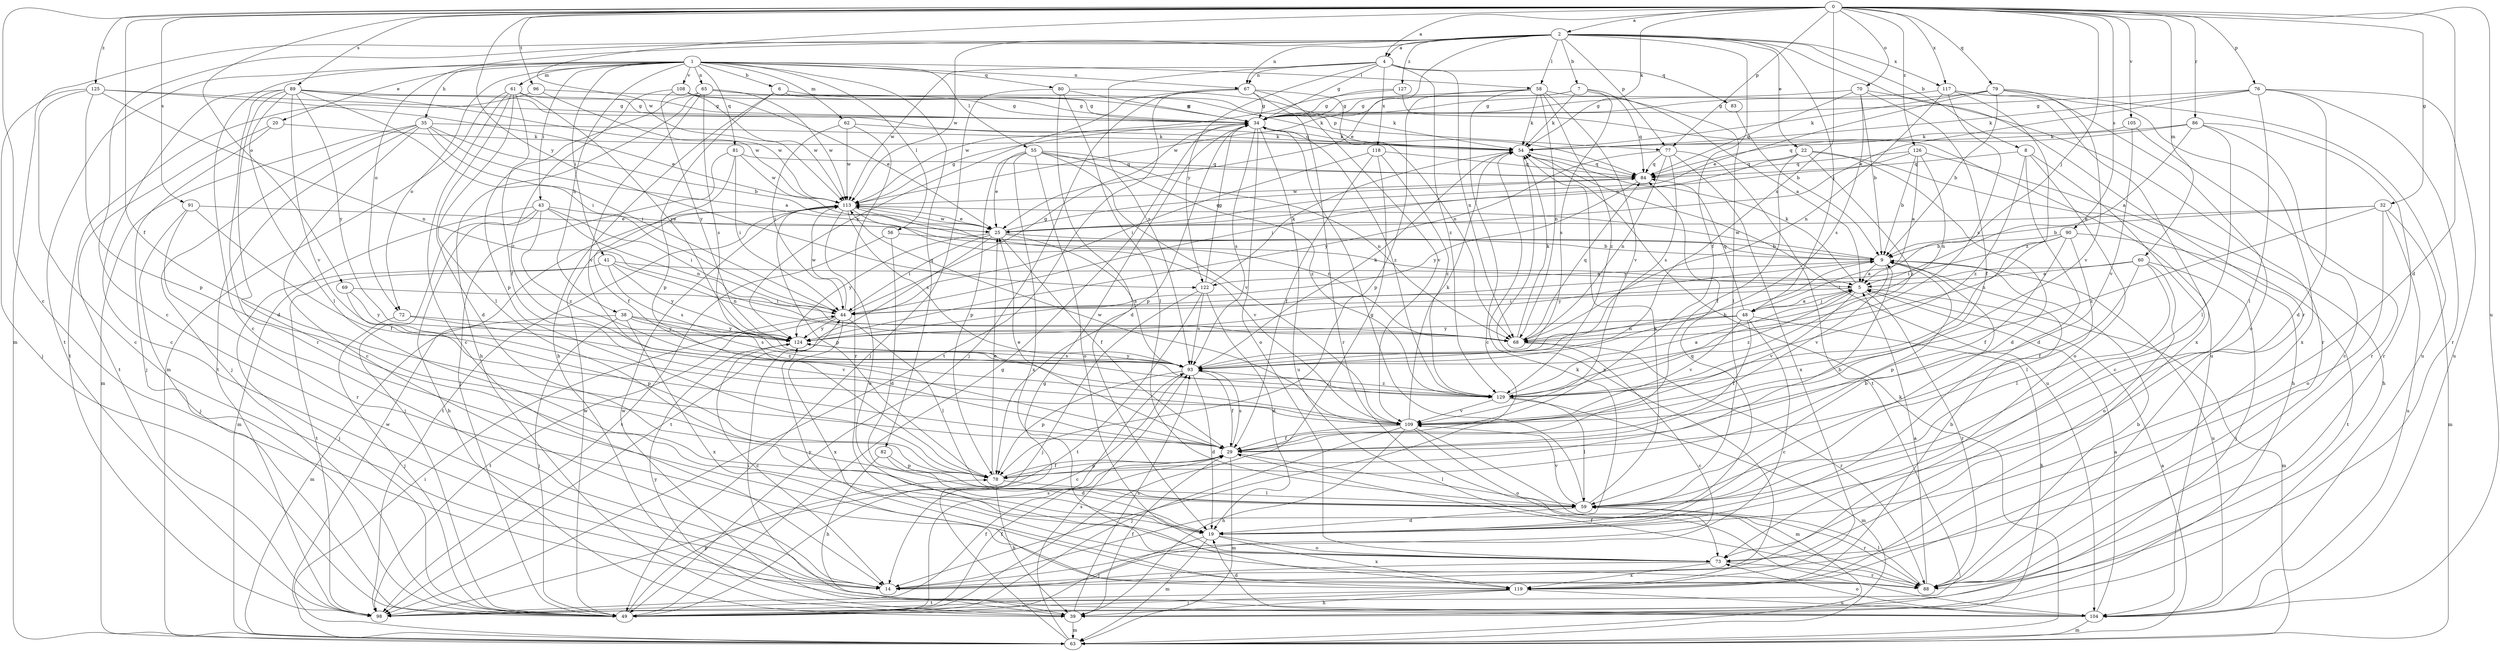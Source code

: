 strict digraph  {
0;
1;
2;
4;
5;
6;
7;
8;
9;
14;
19;
20;
22;
25;
29;
32;
34;
35;
38;
39;
41;
43;
44;
48;
49;
54;
55;
56;
58;
59;
60;
61;
62;
63;
65;
67;
68;
69;
70;
72;
73;
76;
77;
78;
79;
80;
81;
82;
83;
84;
86;
88;
89;
90;
91;
93;
96;
98;
104;
105;
108;
109;
113;
117;
118;
119;
122;
124;
125;
126;
127;
129;
0 -> 2  [label=a];
0 -> 4  [label=a];
0 -> 14  [label=c];
0 -> 19  [label=d];
0 -> 29  [label=f];
0 -> 32  [label=g];
0 -> 48  [label=j];
0 -> 54  [label=k];
0 -> 60  [label=m];
0 -> 69  [label=o];
0 -> 70  [label=o];
0 -> 76  [label=p];
0 -> 77  [label=p];
0 -> 79  [label=q];
0 -> 86  [label=r];
0 -> 89  [label=s];
0 -> 90  [label=s];
0 -> 91  [label=s];
0 -> 93  [label=s];
0 -> 96  [label=t];
0 -> 104  [label=u];
0 -> 105  [label=v];
0 -> 113  [label=w];
0 -> 117  [label=x];
0 -> 122  [label=y];
0 -> 125  [label=z];
0 -> 126  [label=z];
1 -> 6  [label=b];
1 -> 14  [label=c];
1 -> 20  [label=e];
1 -> 35  [label=h];
1 -> 38  [label=h];
1 -> 41  [label=i];
1 -> 43  [label=i];
1 -> 55  [label=l];
1 -> 56  [label=l];
1 -> 58  [label=l];
1 -> 61  [label=m];
1 -> 62  [label=m];
1 -> 65  [label=n];
1 -> 67  [label=n];
1 -> 72  [label=o];
1 -> 80  [label=q];
1 -> 81  [label=q];
1 -> 82  [label=q];
1 -> 98  [label=t];
1 -> 108  [label=v];
2 -> 4  [label=a];
2 -> 7  [label=b];
2 -> 8  [label=b];
2 -> 14  [label=c];
2 -> 22  [label=e];
2 -> 25  [label=e];
2 -> 29  [label=f];
2 -> 48  [label=j];
2 -> 58  [label=l];
2 -> 63  [label=m];
2 -> 67  [label=n];
2 -> 72  [label=o];
2 -> 77  [label=p];
2 -> 88  [label=r];
2 -> 113  [label=w];
2 -> 117  [label=x];
2 -> 127  [label=z];
4 -> 34  [label=g];
4 -> 67  [label=n];
4 -> 68  [label=n];
4 -> 83  [label=q];
4 -> 93  [label=s];
4 -> 113  [label=w];
4 -> 118  [label=x];
4 -> 122  [label=y];
4 -> 129  [label=z];
5 -> 44  [label=i];
5 -> 48  [label=j];
5 -> 54  [label=k];
5 -> 63  [label=m];
5 -> 88  [label=r];
5 -> 109  [label=v];
5 -> 129  [label=z];
6 -> 34  [label=g];
6 -> 39  [label=h];
6 -> 77  [label=p];
6 -> 78  [label=p];
7 -> 34  [label=g];
7 -> 54  [label=k];
7 -> 59  [label=l];
7 -> 84  [label=q];
7 -> 93  [label=s];
7 -> 113  [label=w];
8 -> 14  [label=c];
8 -> 19  [label=d];
8 -> 73  [label=o];
8 -> 84  [label=q];
8 -> 129  [label=z];
9 -> 5  [label=a];
9 -> 78  [label=p];
9 -> 104  [label=u];
9 -> 109  [label=v];
9 -> 113  [label=w];
9 -> 122  [label=y];
9 -> 124  [label=y];
14 -> 54  [label=k];
19 -> 49  [label=j];
19 -> 63  [label=m];
19 -> 73  [label=o];
19 -> 84  [label=q];
19 -> 119  [label=x];
20 -> 49  [label=j];
20 -> 54  [label=k];
20 -> 98  [label=t];
22 -> 19  [label=d];
22 -> 29  [label=f];
22 -> 39  [label=h];
22 -> 44  [label=i];
22 -> 84  [label=q];
22 -> 129  [label=z];
25 -> 9  [label=b];
25 -> 29  [label=f];
25 -> 44  [label=i];
25 -> 84  [label=q];
25 -> 93  [label=s];
25 -> 98  [label=t];
25 -> 113  [label=w];
25 -> 124  [label=y];
29 -> 25  [label=e];
29 -> 59  [label=l];
29 -> 63  [label=m];
29 -> 78  [label=p];
29 -> 93  [label=s];
32 -> 9  [label=b];
32 -> 25  [label=e];
32 -> 63  [label=m];
32 -> 73  [label=o];
32 -> 104  [label=u];
32 -> 129  [label=z];
34 -> 54  [label=k];
34 -> 73  [label=o];
34 -> 78  [label=p];
34 -> 93  [label=s];
34 -> 104  [label=u];
34 -> 129  [label=z];
35 -> 5  [label=a];
35 -> 9  [label=b];
35 -> 14  [label=c];
35 -> 44  [label=i];
35 -> 49  [label=j];
35 -> 54  [label=k];
35 -> 63  [label=m];
35 -> 98  [label=t];
38 -> 49  [label=j];
38 -> 63  [label=m];
38 -> 93  [label=s];
38 -> 119  [label=x];
38 -> 124  [label=y];
38 -> 129  [label=z];
39 -> 29  [label=f];
39 -> 63  [label=m];
39 -> 93  [label=s];
39 -> 113  [label=w];
41 -> 5  [label=a];
41 -> 49  [label=j];
41 -> 68  [label=n];
41 -> 93  [label=s];
41 -> 98  [label=t];
41 -> 124  [label=y];
43 -> 25  [label=e];
43 -> 39  [label=h];
43 -> 44  [label=i];
43 -> 49  [label=j];
43 -> 63  [label=m];
43 -> 68  [label=n];
43 -> 129  [label=z];
44 -> 34  [label=g];
44 -> 59  [label=l];
44 -> 98  [label=t];
44 -> 113  [label=w];
44 -> 119  [label=x];
44 -> 124  [label=y];
48 -> 5  [label=a];
48 -> 14  [label=c];
48 -> 29  [label=f];
48 -> 39  [label=h];
48 -> 68  [label=n];
48 -> 84  [label=q];
48 -> 109  [label=v];
48 -> 124  [label=y];
49 -> 29  [label=f];
49 -> 34  [label=g];
49 -> 78  [label=p];
49 -> 93  [label=s];
49 -> 113  [label=w];
54 -> 84  [label=q];
54 -> 104  [label=u];
54 -> 119  [label=x];
55 -> 25  [label=e];
55 -> 68  [label=n];
55 -> 73  [label=o];
55 -> 78  [label=p];
55 -> 84  [label=q];
55 -> 109  [label=v];
55 -> 119  [label=x];
55 -> 129  [label=z];
56 -> 9  [label=b];
56 -> 19  [label=d];
56 -> 98  [label=t];
58 -> 5  [label=a];
58 -> 14  [label=c];
58 -> 34  [label=g];
58 -> 54  [label=k];
58 -> 68  [label=n];
58 -> 78  [label=p];
58 -> 109  [label=v];
58 -> 129  [label=z];
59 -> 9  [label=b];
59 -> 19  [label=d];
59 -> 34  [label=g];
59 -> 54  [label=k];
59 -> 88  [label=r];
59 -> 109  [label=v];
60 -> 5  [label=a];
60 -> 29  [label=f];
60 -> 44  [label=i];
60 -> 49  [label=j];
60 -> 59  [label=l];
60 -> 73  [label=o];
61 -> 14  [label=c];
61 -> 19  [label=d];
61 -> 29  [label=f];
61 -> 34  [label=g];
61 -> 59  [label=l];
61 -> 63  [label=m];
61 -> 124  [label=y];
62 -> 44  [label=i];
62 -> 54  [label=k];
62 -> 88  [label=r];
62 -> 113  [label=w];
63 -> 5  [label=a];
63 -> 34  [label=g];
63 -> 44  [label=i];
63 -> 54  [label=k];
63 -> 93  [label=s];
63 -> 113  [label=w];
65 -> 34  [label=g];
65 -> 39  [label=h];
65 -> 54  [label=k];
65 -> 78  [label=p];
65 -> 93  [label=s];
65 -> 109  [label=v];
65 -> 113  [label=w];
67 -> 34  [label=g];
67 -> 49  [label=j];
67 -> 68  [label=n];
67 -> 88  [label=r];
67 -> 98  [label=t];
67 -> 109  [label=v];
67 -> 124  [label=y];
68 -> 14  [label=c];
68 -> 54  [label=k];
68 -> 84  [label=q];
68 -> 88  [label=r];
69 -> 44  [label=i];
69 -> 78  [label=p];
69 -> 124  [label=y];
70 -> 9  [label=b];
70 -> 29  [label=f];
70 -> 34  [label=g];
70 -> 84  [label=q];
70 -> 88  [label=r];
70 -> 93  [label=s];
72 -> 49  [label=j];
72 -> 109  [label=v];
72 -> 124  [label=y];
73 -> 14  [label=c];
73 -> 88  [label=r];
73 -> 119  [label=x];
73 -> 124  [label=y];
76 -> 19  [label=d];
76 -> 25  [label=e];
76 -> 34  [label=g];
76 -> 54  [label=k];
76 -> 59  [label=l];
76 -> 88  [label=r];
76 -> 104  [label=u];
77 -> 68  [label=n];
77 -> 84  [label=q];
77 -> 93  [label=s];
77 -> 98  [label=t];
77 -> 119  [label=x];
77 -> 124  [label=y];
78 -> 9  [label=b];
78 -> 25  [label=e];
78 -> 29  [label=f];
78 -> 39  [label=h];
78 -> 59  [label=l];
79 -> 9  [label=b];
79 -> 25  [label=e];
79 -> 34  [label=g];
79 -> 54  [label=k];
79 -> 104  [label=u];
79 -> 109  [label=v];
79 -> 119  [label=x];
80 -> 19  [label=d];
80 -> 34  [label=g];
80 -> 49  [label=j];
80 -> 54  [label=k];
80 -> 59  [label=l];
81 -> 29  [label=f];
81 -> 44  [label=i];
81 -> 49  [label=j];
81 -> 84  [label=q];
81 -> 113  [label=w];
82 -> 19  [label=d];
82 -> 39  [label=h];
82 -> 78  [label=p];
83 -> 9  [label=b];
84 -> 113  [label=w];
84 -> 124  [label=y];
86 -> 5  [label=a];
86 -> 14  [label=c];
86 -> 54  [label=k];
86 -> 59  [label=l];
86 -> 84  [label=q];
86 -> 88  [label=r];
88 -> 5  [label=a];
88 -> 9  [label=b];
88 -> 29  [label=f];
88 -> 59  [label=l];
89 -> 14  [label=c];
89 -> 19  [label=d];
89 -> 34  [label=g];
89 -> 44  [label=i];
89 -> 59  [label=l];
89 -> 84  [label=q];
89 -> 88  [label=r];
89 -> 109  [label=v];
89 -> 113  [label=w];
89 -> 124  [label=y];
90 -> 9  [label=b];
90 -> 29  [label=f];
90 -> 44  [label=i];
90 -> 59  [label=l];
90 -> 68  [label=n];
90 -> 98  [label=t];
91 -> 25  [label=e];
91 -> 29  [label=f];
91 -> 49  [label=j];
91 -> 88  [label=r];
93 -> 9  [label=b];
93 -> 14  [label=c];
93 -> 19  [label=d];
93 -> 29  [label=f];
93 -> 54  [label=k];
93 -> 78  [label=p];
93 -> 124  [label=y];
93 -> 129  [label=z];
96 -> 34  [label=g];
96 -> 98  [label=t];
96 -> 113  [label=w];
98 -> 29  [label=f];
104 -> 5  [label=a];
104 -> 19  [label=d];
104 -> 44  [label=i];
104 -> 63  [label=m];
104 -> 73  [label=o];
104 -> 124  [label=y];
105 -> 54  [label=k];
105 -> 88  [label=r];
105 -> 109  [label=v];
108 -> 25  [label=e];
108 -> 34  [label=g];
108 -> 113  [label=w];
108 -> 124  [label=y];
108 -> 129  [label=z];
109 -> 29  [label=f];
109 -> 39  [label=h];
109 -> 49  [label=j];
109 -> 54  [label=k];
109 -> 63  [label=m];
109 -> 73  [label=o];
109 -> 113  [label=w];
113 -> 25  [label=e];
113 -> 34  [label=g];
113 -> 68  [label=n];
113 -> 73  [label=o];
113 -> 78  [label=p];
113 -> 93  [label=s];
113 -> 98  [label=t];
113 -> 109  [label=v];
117 -> 34  [label=g];
117 -> 68  [label=n];
117 -> 73  [label=o];
117 -> 93  [label=s];
117 -> 119  [label=x];
117 -> 129  [label=z];
118 -> 29  [label=f];
118 -> 44  [label=i];
118 -> 49  [label=j];
118 -> 84  [label=q];
118 -> 129  [label=z];
119 -> 9  [label=b];
119 -> 39  [label=h];
119 -> 49  [label=j];
119 -> 98  [label=t];
119 -> 104  [label=u];
122 -> 19  [label=d];
122 -> 34  [label=g];
122 -> 49  [label=j];
122 -> 54  [label=k];
122 -> 93  [label=s];
122 -> 98  [label=t];
124 -> 14  [label=c];
124 -> 93  [label=s];
125 -> 14  [label=c];
125 -> 25  [label=e];
125 -> 34  [label=g];
125 -> 49  [label=j];
125 -> 68  [label=n];
125 -> 78  [label=p];
126 -> 5  [label=a];
126 -> 9  [label=b];
126 -> 25  [label=e];
126 -> 39  [label=h];
126 -> 68  [label=n];
126 -> 84  [label=q];
127 -> 34  [label=g];
127 -> 104  [label=u];
127 -> 113  [label=w];
129 -> 5  [label=a];
129 -> 59  [label=l];
129 -> 63  [label=m];
129 -> 109  [label=v];
}
